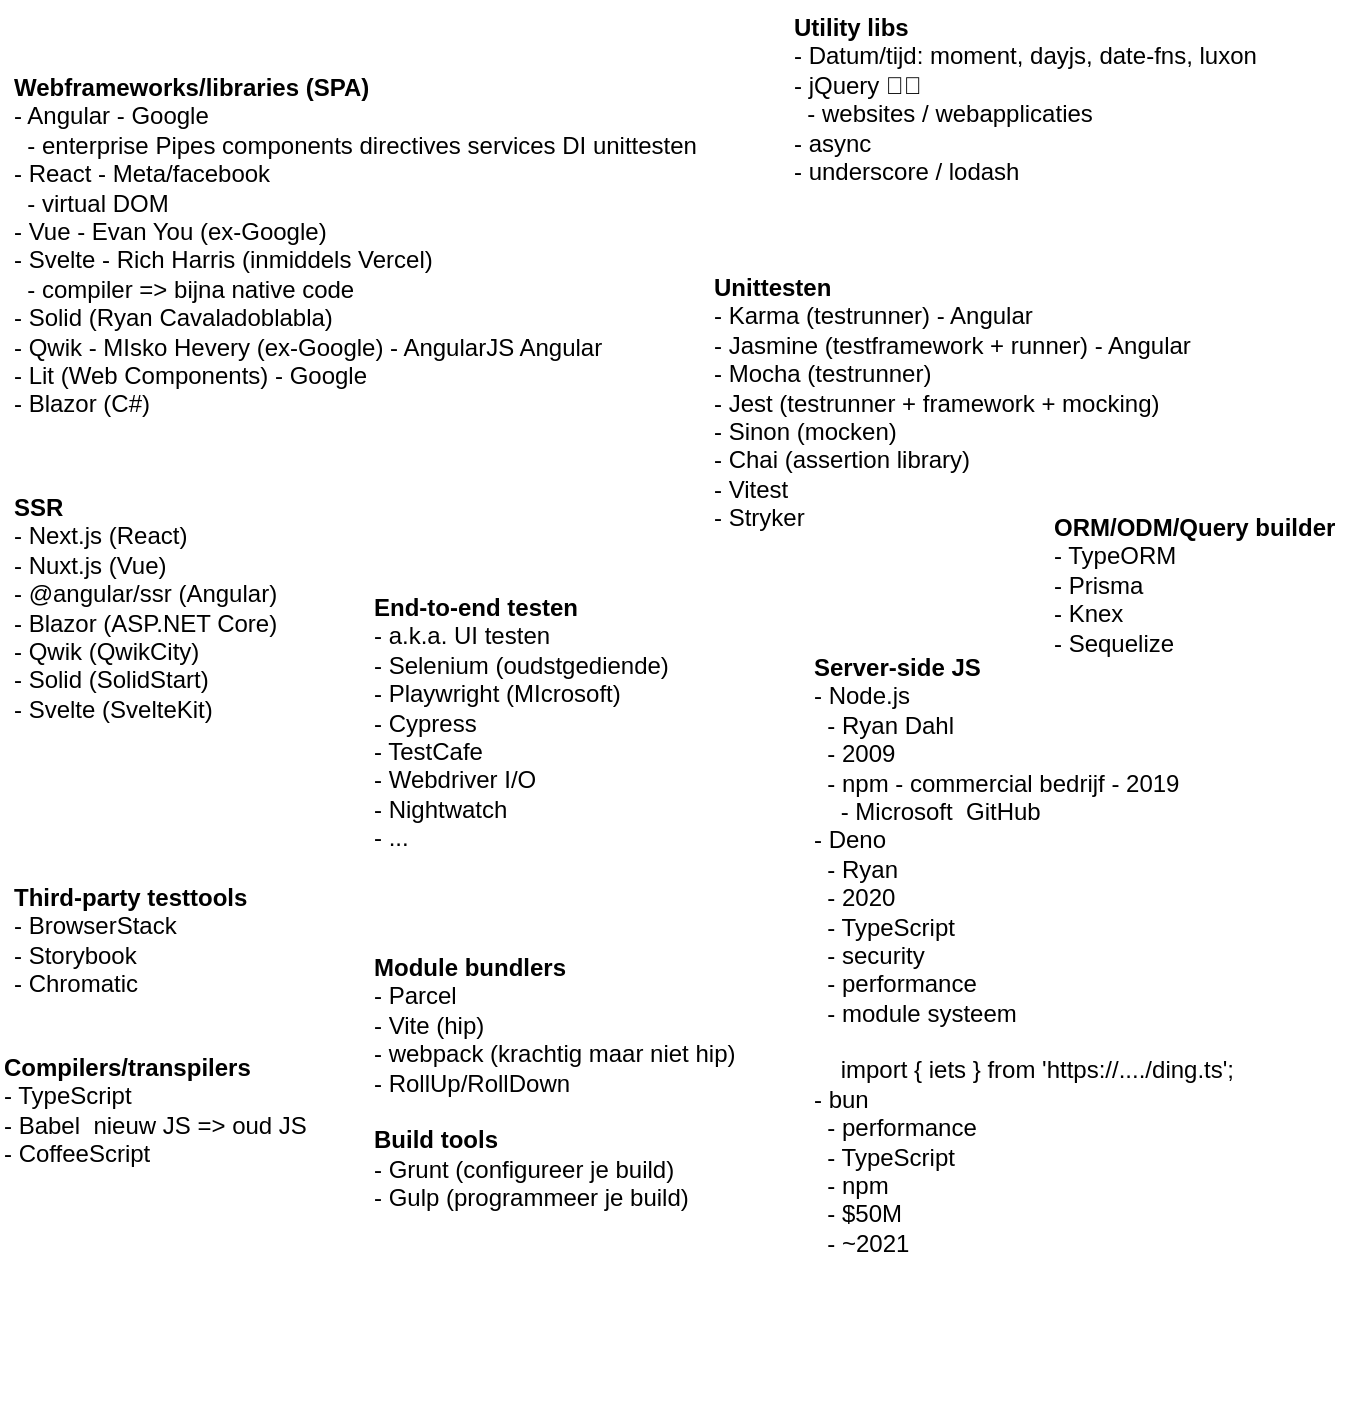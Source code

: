 <mxfile>
    <diagram id="Eijcxtug0W7nkC9EVhRk" name="Page-1">
        <mxGraphModel dx="1066" dy="636" grid="1" gridSize="10" guides="1" tooltips="1" connect="1" arrows="1" fold="1" page="1" pageScale="1" pageWidth="850" pageHeight="1100" math="0" shadow="0">
            <root>
                <mxCell id="0"/>
                <mxCell id="1" parent="0"/>
                <mxCell id="2" value="&lt;b&gt;Server-side JS&lt;/b&gt;&lt;br&gt;- Node.js&lt;br&gt;&amp;nbsp; - Ryan Dahl&lt;br&gt;&amp;nbsp; - 2009&lt;br&gt;&amp;nbsp; - npm - commercial bedrijf - 2019&lt;br&gt;&amp;nbsp; &amp;nbsp; - Microsoft&amp;nbsp; GitHub&lt;br&gt;- Deno&lt;br&gt;&amp;nbsp; - Ryan&lt;br&gt;&amp;nbsp; - 2020&lt;br&gt;&amp;nbsp; - TypeScript&lt;br&gt;&amp;nbsp; - security&lt;br&gt;&amp;nbsp; - performance&lt;br&gt;&amp;nbsp; - module systeem&lt;br&gt;&lt;br&gt;&amp;nbsp; &amp;nbsp; import { iets } from 'https://..../ding.ts';&lt;br&gt;- bun&lt;br&gt;&amp;nbsp; - performance&lt;br&gt;&amp;nbsp; - TypeScript&lt;br&gt;&amp;nbsp; - npm&lt;br&gt;&amp;nbsp; - $50M&lt;br&gt;&amp;nbsp; - ~2021" style="text;html=1;strokeColor=none;fillColor=none;align=left;verticalAlign=top;whiteSpace=wrap;rounded=0;" parent="1" vertex="1">
                    <mxGeometry x="450" y="350" width="260" height="380" as="geometry"/>
                </mxCell>
                <mxCell id="3" value="&lt;b&gt;Webframeworks/libraries&amp;nbsp;(SPA)&lt;/b&gt;&lt;br&gt;- Angular - Google&lt;br&gt;&amp;nbsp; - enterprise Pipes components directives services DI unittesten&lt;br&gt;- React - Meta/facebook&lt;br&gt;&amp;nbsp; - virtual DOM&lt;br&gt;- Vue - Evan You (ex-Google)&lt;br&gt;- Svelte - Rich Harris (inmiddels Vercel)&lt;br&gt;&amp;nbsp; - compiler =&amp;gt; bijna native code&lt;br&gt;- Solid (Ryan Cavaladoblabla)&lt;br&gt;- Qwik - MIsko Hevery (ex-Google) - AngularJS Angular&lt;br&gt;- Lit (Web Components) - Google&lt;br&gt;- Blazor (C#)" style="text;html=1;strokeColor=none;fillColor=none;align=left;verticalAlign=top;whiteSpace=wrap;rounded=0;" parent="1" vertex="1">
                    <mxGeometry x="50" y="60" width="370" height="210" as="geometry"/>
                </mxCell>
                <mxCell id="4" value="&lt;b&gt;SSR&lt;/b&gt;&lt;br&gt;-&amp;nbsp;&lt;span style=&quot;background-color: initial;&quot;&gt;Next.js (React)&lt;br&gt;- Nuxt.js (Vue)&lt;br&gt;- @angular/ssr (Angular) &lt;br&gt;- Blazor (ASP.NET Core)&lt;br&gt;-&amp;nbsp;&lt;/span&gt;&lt;span style=&quot;background-color: initial;&quot;&gt;Qwik (QwikCity)&lt;br&gt;- Solid (SolidStart)&lt;br&gt;- Svelte (SvelteKit)&lt;/span&gt;&lt;span style=&quot;background-color: initial;&quot;&gt;&lt;br&gt;&lt;/span&gt;" style="text;html=1;strokeColor=none;fillColor=none;align=left;verticalAlign=top;whiteSpace=wrap;rounded=0;" parent="1" vertex="1">
                    <mxGeometry x="50" y="270" width="180" height="150" as="geometry"/>
                </mxCell>
                <mxCell id="5" value="&lt;b&gt;Utility libs&lt;/b&gt;&lt;br&gt;- Datum/tijd: moment, dayjs, date-fns, luxon&lt;br&gt;&lt;span style=&quot;background-color: initial;&quot;&gt;- jQuery 🦷🦷&lt;br&gt;&amp;nbsp; - websites / webapplicaties&lt;br&gt;- async&lt;br&gt;- underscore / lodash&lt;br&gt;&lt;br&gt;&lt;/span&gt;" style="text;html=1;strokeColor=none;fillColor=none;align=left;verticalAlign=top;whiteSpace=wrap;rounded=0;" parent="1" vertex="1">
                    <mxGeometry x="440" y="30" width="270" height="150" as="geometry"/>
                </mxCell>
                <mxCell id="6" value="&lt;b&gt;Unittesten&lt;/b&gt;&lt;br&gt;- Karma (testrunner) - Angular&lt;br&gt;- Jasmine (testframework + runner) - Angular&lt;br&gt;- Mocha (testrunner)&lt;br&gt;- Jest (testrunner + framework + mocking)&lt;br&gt;- Sinon (mocken)&lt;br&gt;- Chai (assertion library)&lt;br&gt;- Vitest&lt;br&gt;- Stryker" style="text;html=1;strokeColor=none;fillColor=none;align=left;verticalAlign=top;whiteSpace=wrap;rounded=0;" parent="1" vertex="1">
                    <mxGeometry x="400" y="160" width="260" height="170" as="geometry"/>
                </mxCell>
                <mxCell id="7" value="&lt;b&gt;End-to-end testen&lt;/b&gt;&lt;br&gt;- a.k.a. UI testen&lt;br&gt;- Selenium (oudstgediende)&lt;br&gt;- Playwright (MIcrosoft)&lt;br&gt;- Cypress&lt;br&gt;- TestCafe&lt;br&gt;- Webdriver I/O&lt;br&gt;- Nightwatch&lt;br&gt;- ..." style="text;html=1;strokeColor=none;fillColor=none;align=left;verticalAlign=top;whiteSpace=wrap;rounded=0;" parent="1" vertex="1">
                    <mxGeometry x="230" y="320" width="260" height="170" as="geometry"/>
                </mxCell>
                <mxCell id="9" value="&lt;b&gt;Third-party testtools&lt;/b&gt;&lt;br&gt;- BrowserStack&lt;br&gt;- Storybook&lt;br&gt;- Chromatic" style="text;html=1;strokeColor=none;fillColor=none;align=left;verticalAlign=top;whiteSpace=wrap;rounded=0;" parent="1" vertex="1">
                    <mxGeometry x="50" y="465" width="150" height="95" as="geometry"/>
                </mxCell>
                <mxCell id="10" value="&lt;b&gt;Module bundlers&lt;/b&gt;&lt;br&gt;- Parcel&lt;br&gt;- Vite (hip)&lt;br&gt;- webpack (krachtig maar niet hip)&lt;br&gt;- RollUp/RollDown&lt;br&gt;&lt;br&gt;&lt;b&gt;Build tools&lt;br&gt;&lt;/b&gt;- Grunt (configureer je build)&lt;br&gt;- Gulp (programmeer je build)" style="text;html=1;strokeColor=none;fillColor=none;align=left;verticalAlign=top;whiteSpace=wrap;rounded=0;" parent="1" vertex="1">
                    <mxGeometry x="230" y="500" width="200" height="170" as="geometry"/>
                </mxCell>
                <mxCell id="11" value="&lt;b&gt;ORM/ODM/Query builder&lt;/b&gt;&lt;br&gt;- TypeORM&lt;br&gt;- Prisma&lt;br&gt;- Knex&lt;br&gt;-&amp;nbsp;Sequelize" style="text;html=1;strokeColor=none;fillColor=none;align=left;verticalAlign=top;whiteSpace=wrap;rounded=0;" parent="1" vertex="1">
                    <mxGeometry x="570" y="280" width="160" height="95" as="geometry"/>
                </mxCell>
                <mxCell id="12" value="&lt;b&gt;Compilers/transpilers&lt;/b&gt;&lt;br&gt;- TypeScript&lt;br&gt;- Babel&amp;nbsp; nieuw JS =&amp;gt; oud JS&lt;br&gt;- CoffeeScript" style="text;html=1;strokeColor=none;fillColor=none;align=left;verticalAlign=top;whiteSpace=wrap;rounded=0;" vertex="1" parent="1">
                    <mxGeometry x="45" y="550" width="160" height="95" as="geometry"/>
                </mxCell>
            </root>
        </mxGraphModel>
    </diagram>
</mxfile>